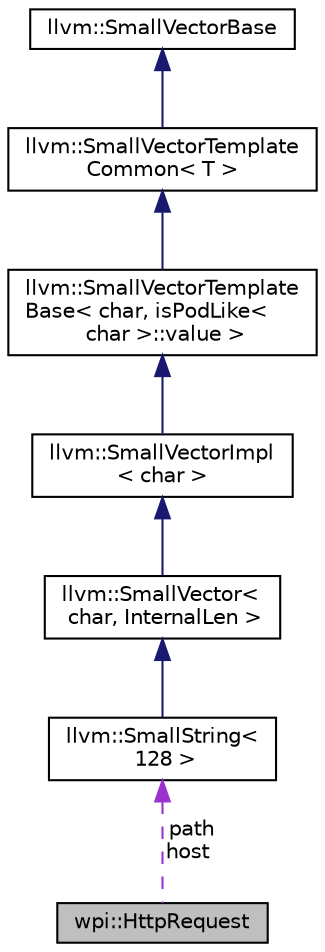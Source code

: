 digraph "wpi::HttpRequest"
{
  edge [fontname="Helvetica",fontsize="10",labelfontname="Helvetica",labelfontsize="10"];
  node [fontname="Helvetica",fontsize="10",shape=record];
  Node1 [label="wpi::HttpRequest",height=0.2,width=0.4,color="black", fillcolor="grey75", style="filled", fontcolor="black"];
  Node2 -> Node1 [dir="back",color="darkorchid3",fontsize="10",style="dashed",label=" path\nhost" ,fontname="Helvetica"];
  Node2 [label="llvm::SmallString\<\l 128 \>",height=0.2,width=0.4,color="black", fillcolor="white", style="filled",URL="$classllvm_1_1SmallString.html"];
  Node3 -> Node2 [dir="back",color="midnightblue",fontsize="10",style="solid",fontname="Helvetica"];
  Node3 [label="llvm::SmallVector\<\l char, InternalLen \>",height=0.2,width=0.4,color="black", fillcolor="white", style="filled",URL="$classllvm_1_1SmallVector.html"];
  Node4 -> Node3 [dir="back",color="midnightblue",fontsize="10",style="solid",fontname="Helvetica"];
  Node4 [label="llvm::SmallVectorImpl\l\< char \>",height=0.2,width=0.4,color="black", fillcolor="white", style="filled",URL="$classllvm_1_1SmallVectorImpl.html"];
  Node5 -> Node4 [dir="back",color="midnightblue",fontsize="10",style="solid",fontname="Helvetica"];
  Node5 [label="llvm::SmallVectorTemplate\lBase\< char, isPodLike\<\l char \>::value \>",height=0.2,width=0.4,color="black", fillcolor="white", style="filled",URL="$classllvm_1_1SmallVectorTemplateBase.html",tooltip="SmallVectorTemplateBase<isPodLike = false> - This is where we put method implementations that are des..."];
  Node6 -> Node5 [dir="back",color="midnightblue",fontsize="10",style="solid",fontname="Helvetica"];
  Node6 [label="llvm::SmallVectorTemplate\lCommon\< T \>",height=0.2,width=0.4,color="black", fillcolor="white", style="filled",URL="$classllvm_1_1SmallVectorTemplateCommon.html"];
  Node7 -> Node6 [dir="back",color="midnightblue",fontsize="10",style="solid",fontname="Helvetica"];
  Node7 [label="llvm::SmallVectorBase",height=0.2,width=0.4,color="black", fillcolor="white", style="filled",URL="$classllvm_1_1SmallVectorBase.html",tooltip="This is all the non-templated stuff common to all SmallVectors. "];
}
